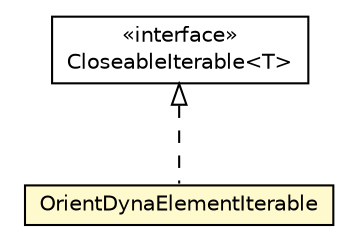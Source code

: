 #!/usr/local/bin/dot
#
# Class diagram 
# Generated by UMLGraph version R5_6-24-gf6e263 (http://www.umlgraph.org/)
#

digraph G {
	edge [fontname="Helvetica",fontsize=10,labelfontname="Helvetica",labelfontsize=10];
	node [fontname="Helvetica",fontsize=10,shape=plaintext];
	nodesep=0.25;
	ranksep=0.5;
	// com.tinkerpop.blueprints.impls.orient.OrientDynaElementIterable
	c4433908 [label=<<table title="com.tinkerpop.blueprints.impls.orient.OrientDynaElementIterable" border="0" cellborder="1" cellspacing="0" cellpadding="2" port="p" bgcolor="lemonChiffon" href="./OrientDynaElementIterable.html">
		<tr><td><table border="0" cellspacing="0" cellpadding="1">
<tr><td align="center" balign="center"> OrientDynaElementIterable </td></tr>
		</table></td></tr>
		</table>>, URL="./OrientDynaElementIterable.html", fontname="Helvetica", fontcolor="black", fontsize=10.0];
	//com.tinkerpop.blueprints.impls.orient.OrientDynaElementIterable implements com.tinkerpop.blueprints.CloseableIterable<T>
	c4434180:p -> c4433908:p [dir=back,arrowtail=empty,style=dashed];
	// com.tinkerpop.blueprints.CloseableIterable<T>
	c4434180 [label=<<table title="com.tinkerpop.blueprints.CloseableIterable" border="0" cellborder="1" cellspacing="0" cellpadding="2" port="p" href="http://java.sun.com/j2se/1.4.2/docs/api/com/tinkerpop/blueprints/CloseableIterable.html">
		<tr><td><table border="0" cellspacing="0" cellpadding="1">
<tr><td align="center" balign="center"> &#171;interface&#187; </td></tr>
<tr><td align="center" balign="center"> CloseableIterable&lt;T&gt; </td></tr>
		</table></td></tr>
		</table>>, URL="http://java.sun.com/j2se/1.4.2/docs/api/com/tinkerpop/blueprints/CloseableIterable.html", fontname="Helvetica", fontcolor="black", fontsize=10.0];
}

